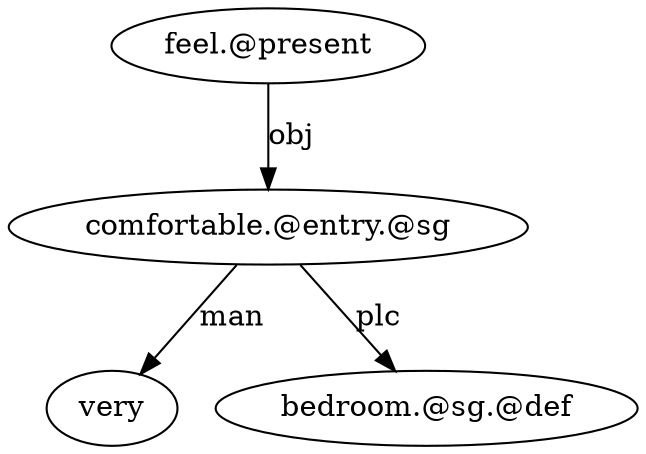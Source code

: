 digraph unl_4 {
	a [label="feel.@present"]
	e [label="comfortable.@entry.@sg"]
	d [label=very]
	f [label="bedroom.@sg.@def"]
	a -> e [label=obj]
	e -> d [label=man]
	e -> f [label=plc]
}

